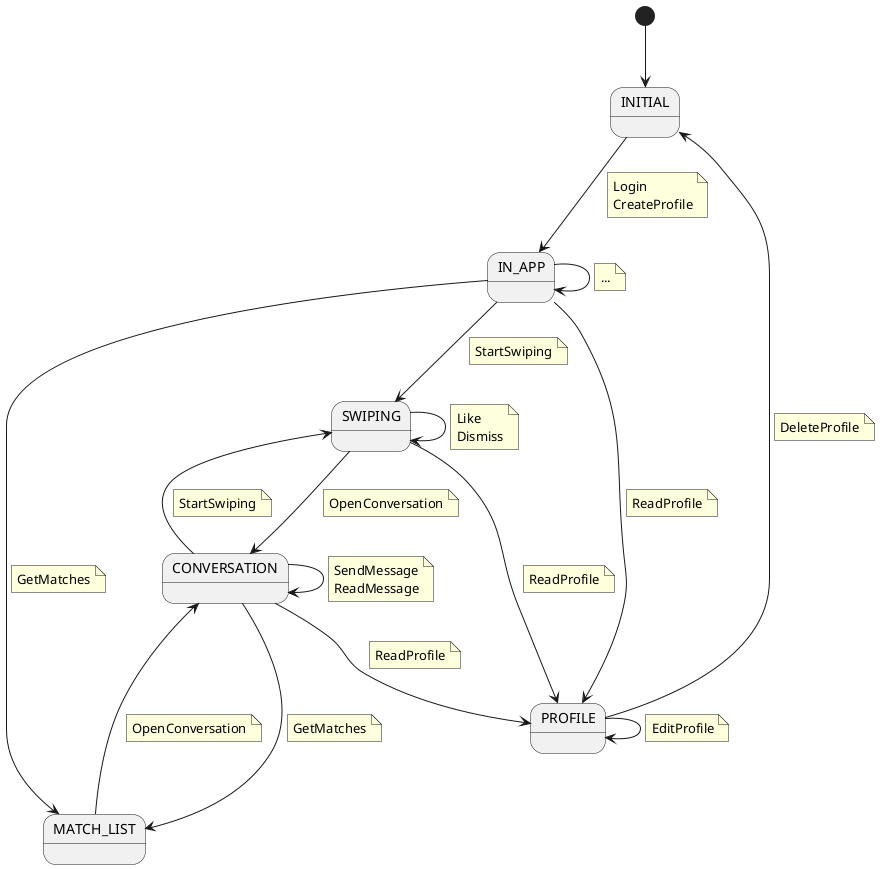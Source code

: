 @startuml

state INITIAL
state SWIPING
state CONVERSATION
state PROFILE
state MATCH_LIST

[*] --> INITIAL
INITIAL --> IN_APP
note on link
Login
CreateProfile
end note
IN_APP --> SWIPING
note on link
StartSwiping
endnote
SWIPING --> SWIPING
note on link
Like
Dismiss
endnote
IN_APP --> IN_APP
note on link
...
end note
IN_APP --> MATCH_LIST
note on link
GetMatches
endnote
MATCH_LIST --> CONVERSATION
note on link
OpenConversation
endnote
CONVERSATION ---> MATCH_LIST
note on link
GetMatches
endnote
CONVERSATION --> CONVERSATION
note on link
SendMessage
ReadMessage
end note
IN_APP --> PROFILE
note on link
ReadProfile
end note
PROFILE --> PROFILE
note on link
EditProfile
end note
PROFILE --> INITIAL
note on link
DeleteProfile
end note

CONVERSATION --> PROFILE
note on link
ReadProfile
end note
SWIPING --> PROFILE
note on link
ReadProfile
end note
SWIPING --> CONVERSATION
note on link
OpenConversation
end note
CONVERSATION --> SWIPING
note on link
StartSwiping
end note



@enduml